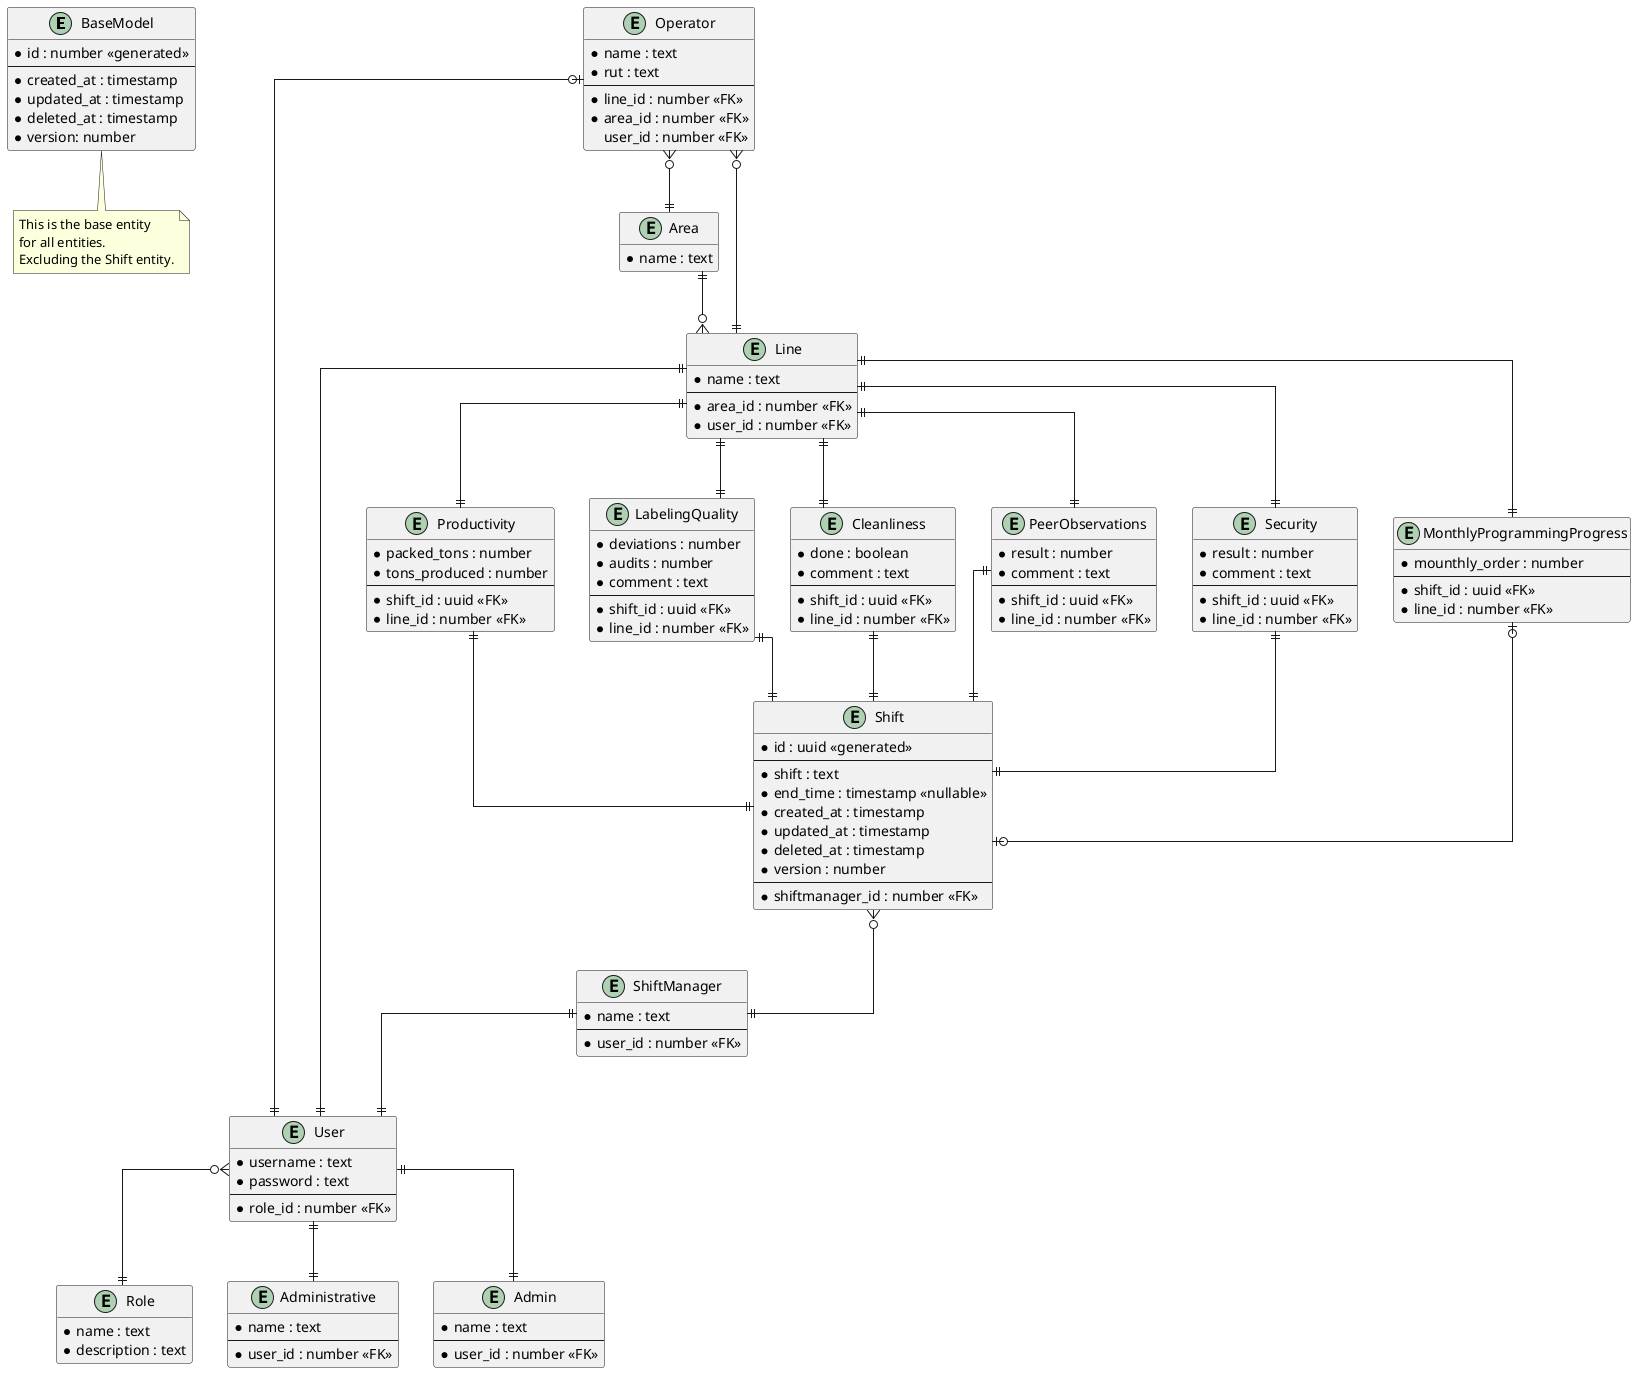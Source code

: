 @startuml ER-Diagram
hide empty methods
skinparam linetype ortho


entity BaseModel {
    * id : number <<generated>>
    --
    * created_at : timestamp
    * updated_at : timestamp
    * deleted_at : timestamp
    * version: number
}

entity Role {
    * name : text
    * description : text
}

entity User {
    * username : text
    * password : text
    --
    * role_id : number <<FK>>
}

entity Administrative {
    * name : text
    --
    * user_id : number <<FK>>
}

entity Admin {
    * name : text
    --
    * user_id : number <<FK>>
}

entity ShiftManager {
    * name : text
    --
    * user_id : number <<FK>>
}


entity Area {
    * name : text
}

entity Line {
    * name : text
    --
    * area_id : number <<FK>>
    * user_id : number <<FK>>
}

entity Operator {
    * name : text
    * rut : text
    --
    * line_id : number <<FK>>
    * area_id : number <<FK>>
    user_id : number <<FK>>
}

entity Productivity {
    * packed_tons : number
    * tons_produced : number
    --
    * shift_id : uuid <<FK>>
    * line_id : number <<FK>>
}

entity LabelingQuality {
    * deviations : number
    * audits : number
    * comment : text
    --
    * shift_id : uuid <<FK>>
    * line_id : number <<FK>>
}

entity Cleanliness {
    * done : boolean
    * comment : text
    --
    * shift_id : uuid <<FK>>
    * line_id : number <<FK>>
}

entity PeerObservations {
    * result : number
    * comment : text
    --
    * shift_id : uuid <<FK>>
    * line_id : number <<FK>>
}

entity Security {
    * result : number
    * comment : text
    --
    * shift_id : uuid <<FK>>
    * line_id : number <<FK>>
}

entity MonthlyProgrammingProgress {
    * mounthly_order : number
    --
    * shift_id : uuid <<FK>>
    * line_id : number <<FK>>
}

entity Shift{
    * id : uuid <<generated>>
    --
    * shift : text
    * end_time : timestamp <<nullable>>
    * created_at : timestamp
    * updated_at : timestamp
    * deleted_at : timestamp
    * version : number
    --
    * shiftmanager_id : number <<FK>>
}

note bottom of BaseModel
    This is the base entity
    for all entities.
    Excluding the Shift entity.
end note

Line ||--|| User
User ||--|| Administrative
User ||--|| Admin
ShiftManager ||--|| User
Operator |o--|| User
User }o--|| Role
Operator }o--|| Line
Operator }o--|| Area
Area ||--o{ Line

Shift }o--|| ShiftManager

Productivity ||--|| Shift
LabelingQuality ||--|| Shift
Cleanliness ||--|| Shift
PeerObservations ||--|| Shift
Security ||--|| Shift
MonthlyProgrammingProgress |o--o| Shift

Line ||--|| Productivity
Line ||--|| LabelingQuality
Line ||--|| Cleanliness
Line ||--|| PeerObservations
Line ||--|| Security
Line ||--|| MonthlyProgrammingProgress


@enduml

